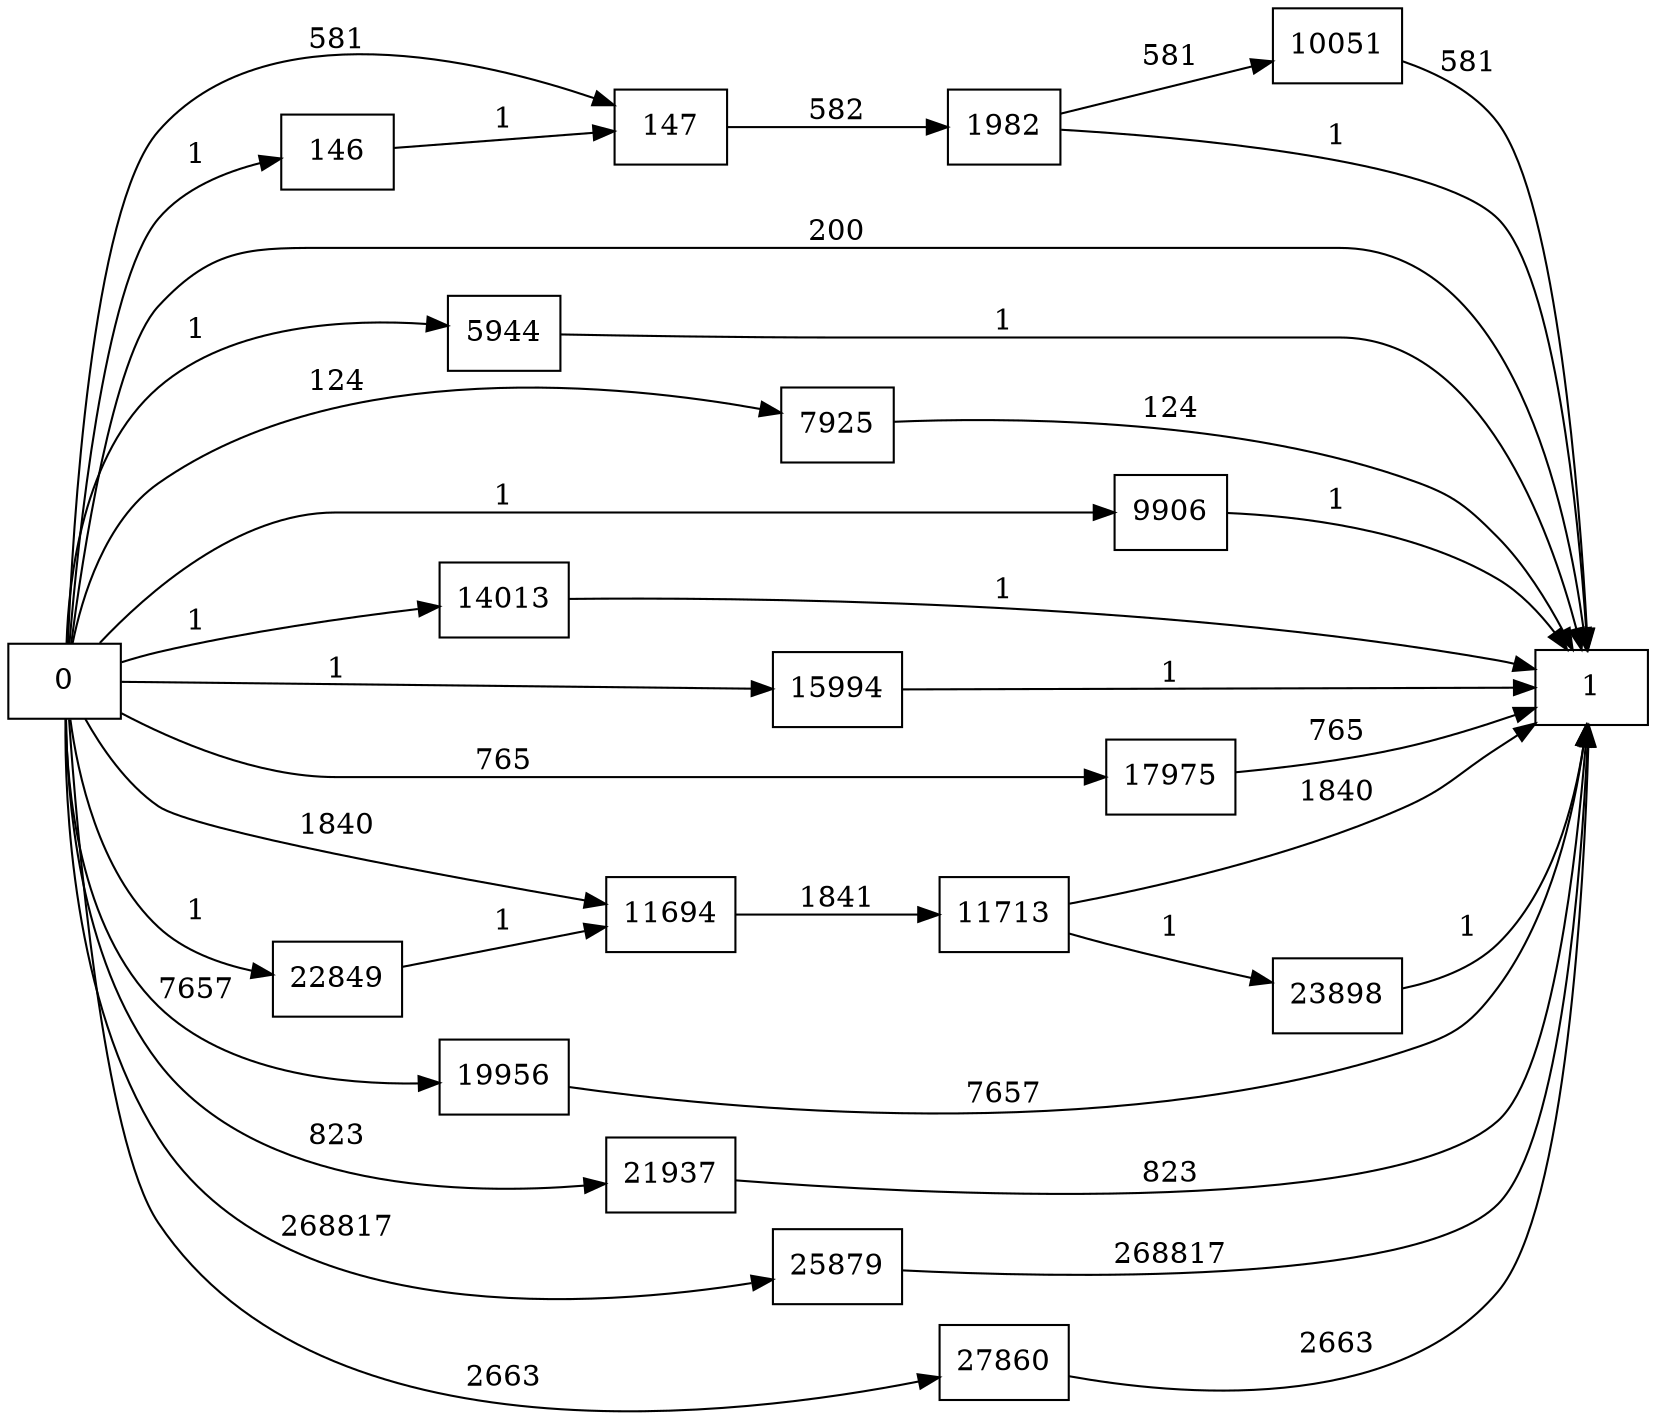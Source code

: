 digraph {
	graph [rankdir=LR]
	node [shape=rectangle]
	146 -> 147 [label=1]
	147 -> 1982 [label=582]
	1982 -> 1 [label=1]
	1982 -> 10051 [label=581]
	5944 -> 1 [label=1]
	7925 -> 1 [label=124]
	9906 -> 1 [label=1]
	10051 -> 1 [label=581]
	11694 -> 11713 [label=1841]
	11713 -> 1 [label=1840]
	11713 -> 23898 [label=1]
	14013 -> 1 [label=1]
	15994 -> 1 [label=1]
	17975 -> 1 [label=765]
	19956 -> 1 [label=7657]
	21937 -> 1 [label=823]
	22849 -> 11694 [label=1]
	23898 -> 1 [label=1]
	25879 -> 1 [label=268817]
	27860 -> 1 [label=2663]
	0 -> 147 [label=581]
	0 -> 146 [label=1]
	0 -> 1 [label=200]
	0 -> 5944 [label=1]
	0 -> 7925 [label=124]
	0 -> 9906 [label=1]
	0 -> 11694 [label=1840]
	0 -> 14013 [label=1]
	0 -> 15994 [label=1]
	0 -> 17975 [label=765]
	0 -> 19956 [label=7657]
	0 -> 21937 [label=823]
	0 -> 22849 [label=1]
	0 -> 25879 [label=268817]
	0 -> 27860 [label=2663]
}
